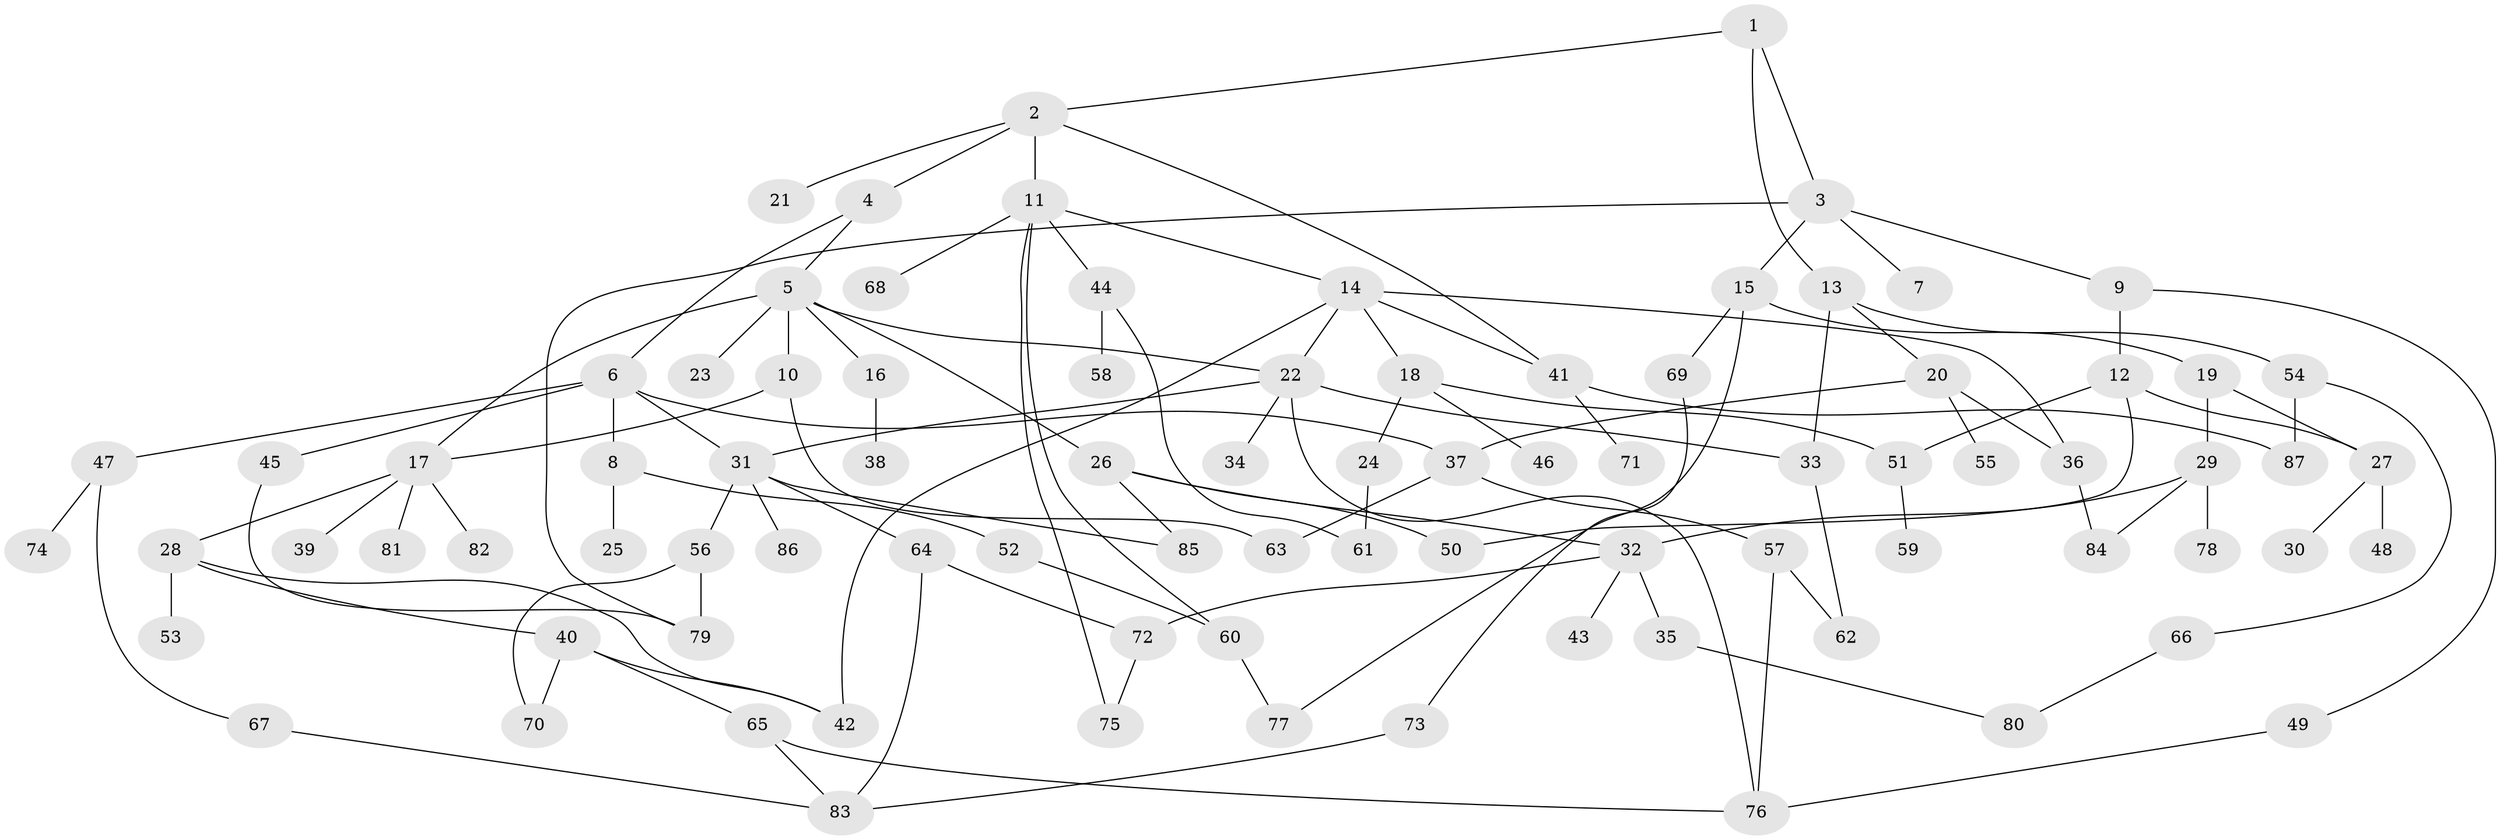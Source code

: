 // coarse degree distribution, {6: 0.08928571428571429, 7: 0.07142857142857142, 1: 0.26785714285714285, 2: 0.19642857142857142, 3: 0.21428571428571427, 8: 0.017857142857142856, 4: 0.08928571428571429, 5: 0.05357142857142857}
// Generated by graph-tools (version 1.1) at 2025/41/03/06/25 10:41:29]
// undirected, 87 vertices, 119 edges
graph export_dot {
graph [start="1"]
  node [color=gray90,style=filled];
  1;
  2;
  3;
  4;
  5;
  6;
  7;
  8;
  9;
  10;
  11;
  12;
  13;
  14;
  15;
  16;
  17;
  18;
  19;
  20;
  21;
  22;
  23;
  24;
  25;
  26;
  27;
  28;
  29;
  30;
  31;
  32;
  33;
  34;
  35;
  36;
  37;
  38;
  39;
  40;
  41;
  42;
  43;
  44;
  45;
  46;
  47;
  48;
  49;
  50;
  51;
  52;
  53;
  54;
  55;
  56;
  57;
  58;
  59;
  60;
  61;
  62;
  63;
  64;
  65;
  66;
  67;
  68;
  69;
  70;
  71;
  72;
  73;
  74;
  75;
  76;
  77;
  78;
  79;
  80;
  81;
  82;
  83;
  84;
  85;
  86;
  87;
  1 -- 2;
  1 -- 3;
  1 -- 13;
  2 -- 4;
  2 -- 11;
  2 -- 21;
  2 -- 41;
  3 -- 7;
  3 -- 9;
  3 -- 15;
  3 -- 79;
  4 -- 5;
  4 -- 6;
  5 -- 10;
  5 -- 16;
  5 -- 17;
  5 -- 23;
  5 -- 26;
  5 -- 22;
  6 -- 8;
  6 -- 31;
  6 -- 37;
  6 -- 45;
  6 -- 47;
  8 -- 25;
  8 -- 52;
  9 -- 12;
  9 -- 49;
  10 -- 63;
  10 -- 17;
  11 -- 14;
  11 -- 44;
  11 -- 68;
  11 -- 75;
  11 -- 60;
  12 -- 27;
  12 -- 50;
  12 -- 51;
  13 -- 20;
  13 -- 33;
  13 -- 54;
  14 -- 18;
  14 -- 22;
  14 -- 41;
  14 -- 42;
  14 -- 36;
  15 -- 19;
  15 -- 69;
  15 -- 77;
  16 -- 38;
  17 -- 28;
  17 -- 39;
  17 -- 81;
  17 -- 82;
  18 -- 24;
  18 -- 46;
  18 -- 51;
  19 -- 29;
  19 -- 27;
  20 -- 36;
  20 -- 55;
  20 -- 37;
  22 -- 34;
  22 -- 76;
  22 -- 31;
  22 -- 33;
  24 -- 61;
  26 -- 32;
  26 -- 85;
  26 -- 50;
  27 -- 30;
  27 -- 48;
  28 -- 40;
  28 -- 42;
  28 -- 53;
  29 -- 78;
  29 -- 84;
  29 -- 32;
  31 -- 56;
  31 -- 64;
  31 -- 86;
  31 -- 85;
  32 -- 35;
  32 -- 43;
  32 -- 72;
  33 -- 62;
  35 -- 80;
  36 -- 84;
  37 -- 57;
  37 -- 63;
  40 -- 65;
  40 -- 42;
  40 -- 70;
  41 -- 71;
  41 -- 87;
  44 -- 58;
  44 -- 61;
  45 -- 79;
  47 -- 67;
  47 -- 74;
  49 -- 76;
  51 -- 59;
  52 -- 60;
  54 -- 66;
  54 -- 87;
  56 -- 70;
  56 -- 79;
  57 -- 62;
  57 -- 76;
  60 -- 77;
  64 -- 83;
  64 -- 72;
  65 -- 83;
  65 -- 76;
  66 -- 80;
  67 -- 83;
  69 -- 73;
  72 -- 75;
  73 -- 83;
}
